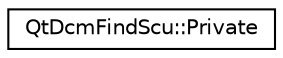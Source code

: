 digraph "Graphical Class Hierarchy"
{
  edge [fontname="Helvetica",fontsize="10",labelfontname="Helvetica",labelfontsize="10"];
  node [fontname="Helvetica",fontsize="10",shape=record];
  rankdir="LR";
  Node1 [label="QtDcmFindScu::Private",height=0.2,width=0.4,color="black", fillcolor="white", style="filled",URL="$classQtDcmFindScu_1_1Private.html"];
}
